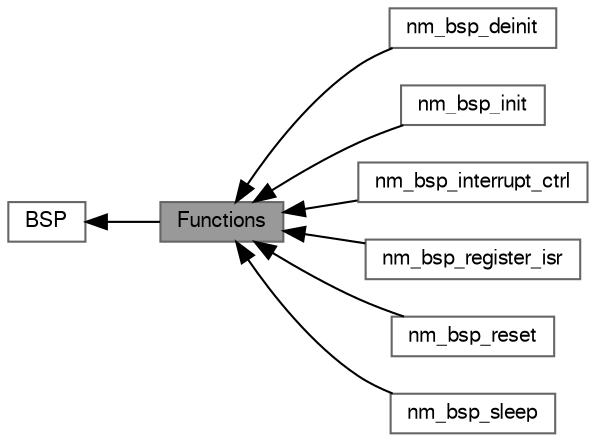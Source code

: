 digraph "Functions"
{
 // LATEX_PDF_SIZE
  bgcolor="transparent";
  edge [fontname=FreeSans,fontsize=10,labelfontname=FreeSans,labelfontsize=10];
  node [fontname=FreeSans,fontsize=10,shape=box,height=0.2,width=0.4];
  rankdir=LR;
  Node1 [label="Functions",height=0.2,width=0.4,color="gray40", fillcolor="grey60", style="filled", fontcolor="black",tooltip="Lists the available BSP (Board Support Package) APIs."];
  Node4 [label="nm_bsp_deinit",height=0.2,width=0.4,color="grey40", fillcolor="white", style="filled",URL="$group___nm_bsp_deinit_fn.html",tooltip="De-initialization of the BSP (Board Support Package)."];
  Node3 [label="nm_bsp_init",height=0.2,width=0.4,color="grey40", fillcolor="white", style="filled",URL="$group___nm_bsp_init_fn.html",tooltip="Initialization for BSP (Board Support Package) such as Reset and Chip Enable Pins for WINC,..."];
  Node8 [label="nm_bsp_interrupt_ctrl",height=0.2,width=0.4,color="grey40", fillcolor="white", style="filled",URL="$group___nm_bsp_interrupt_ctrl.html",tooltip="Synchronous enable/disable of WINC to host interrupts."];
  Node7 [label="nm_bsp_register_isr",height=0.2,width=0.4,color="grey40", fillcolor="white", style="filled",URL="$group___nm_bsp_register_fn.html",tooltip="Register ISR (Interrupt Service Routine) in the initialization of the HIF (Host Interface) Layer."];
  Node5 [label="nm_bsp_reset",height=0.2,width=0.4,color="grey40", fillcolor="white", style="filled",URL="$group___nm_bsp_reset_fn.html",tooltip="Resets the WINC SoC by setting CHIP_EN and RESET_N signals low, then after an appropriate delay,..."];
  Node6 [label="nm_bsp_sleep",height=0.2,width=0.4,color="grey40", fillcolor="white", style="filled",URL="$group___nm_bsp_sleep_fn.html",tooltip="Sleep in units of milliseconds."];
  Node2 [label="BSP",height=0.2,width=0.4,color="grey40", fillcolor="white", style="filled",URL="$group__nm__bsp.html",tooltip="Description of the BSP (Board Support Package) module."];
  Node2->Node1 [shape=plaintext, dir="back", style="solid"];
  Node1->Node3 [shape=plaintext, dir="back", style="solid"];
  Node1->Node4 [shape=plaintext, dir="back", style="solid"];
  Node1->Node5 [shape=plaintext, dir="back", style="solid"];
  Node1->Node6 [shape=plaintext, dir="back", style="solid"];
  Node1->Node7 [shape=plaintext, dir="back", style="solid"];
  Node1->Node8 [shape=plaintext, dir="back", style="solid"];
}
